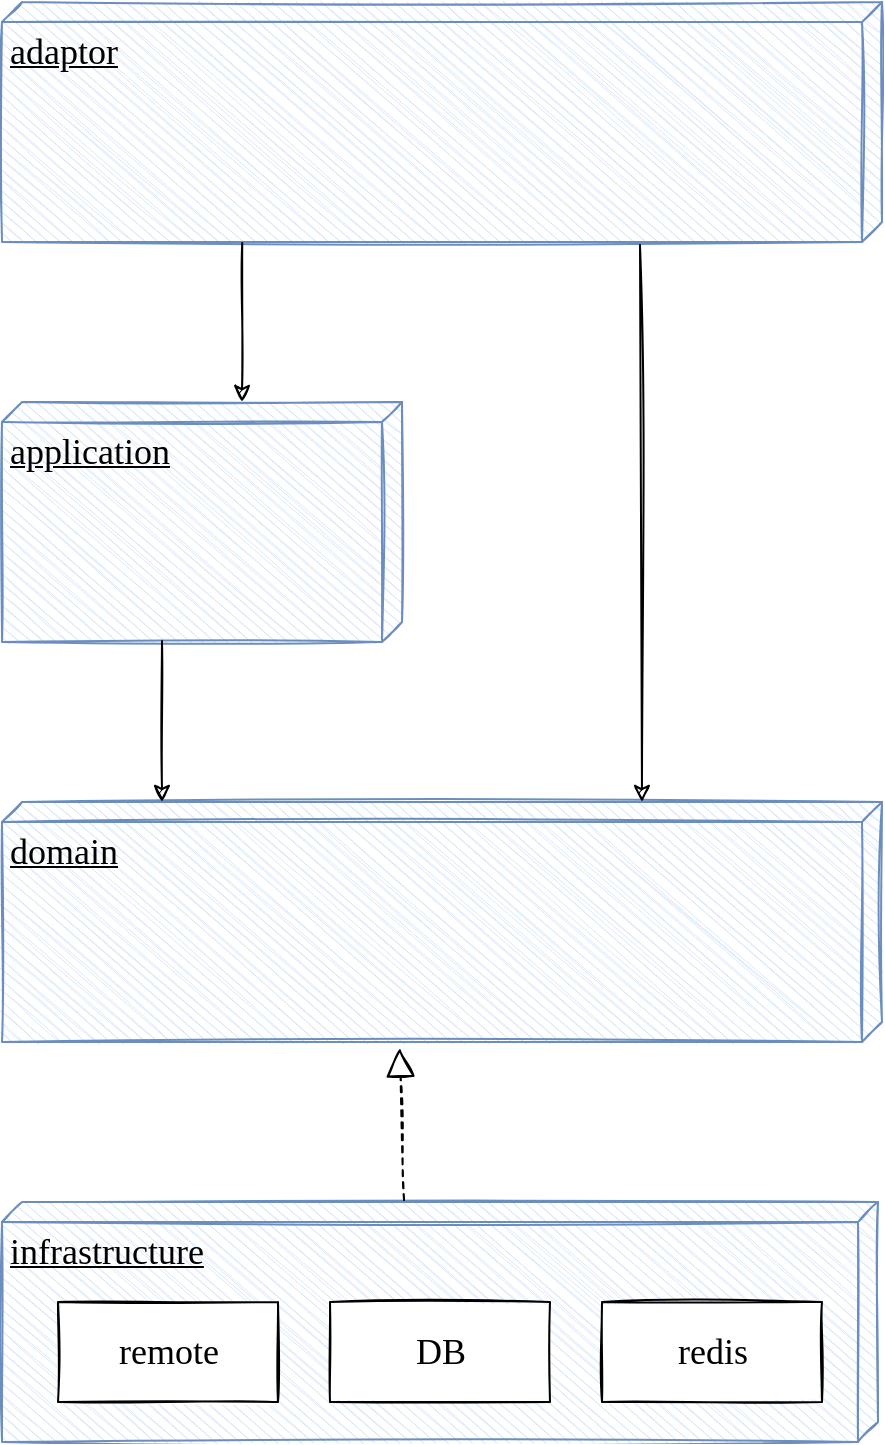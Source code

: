 <mxfile version="20.2.3" type="github">
  <diagram id="G9IM2b-KBaLbVhnD-9qH" name="第 1 页">
    <mxGraphModel dx="1362" dy="759" grid="1" gridSize="10" guides="1" tooltips="1" connect="1" arrows="1" fold="1" page="1" pageScale="1" pageWidth="827" pageHeight="1169" math="0" shadow="0">
      <root>
        <mxCell id="0" />
        <mxCell id="1" parent="0" />
        <mxCell id="1mjjmWCwAtXUTnqnqw8K-3" style="edgeStyle=orthogonalEdgeStyle;rounded=0;orthogonalLoop=1;jettySize=auto;html=1;exitX=0.5;exitY=1;exitDx=0;exitDy=0;fontFamily=Comic Sans MS;fontSize=18;" edge="1" parent="1">
          <mxGeometry relative="1" as="geometry">
            <mxPoint x="208" y="690" as="sourcePoint" />
            <mxPoint x="208" y="690" as="targetPoint" />
          </mxGeometry>
        </mxCell>
        <mxCell id="1mjjmWCwAtXUTnqnqw8K-4" value="infrastructure" style="verticalAlign=top;align=left;spacingTop=8;spacingLeft=2;spacingRight=12;shape=cube;size=10;direction=south;fontStyle=4;html=1;sketch=1;fontFamily=Comic Sans MS;fontSize=18;fillColor=#dae8fc;strokeColor=#6c8ebf;" vertex="1" parent="1">
          <mxGeometry x="80" y="640" width="438" height="120" as="geometry" />
        </mxCell>
        <mxCell id="1mjjmWCwAtXUTnqnqw8K-5" value="remote" style="html=1;sketch=1;fontFamily=Comic Sans MS;fontSize=18;" vertex="1" parent="1">
          <mxGeometry x="108" y="690" width="110" height="50" as="geometry" />
        </mxCell>
        <mxCell id="1mjjmWCwAtXUTnqnqw8K-6" value="DB" style="html=1;sketch=1;fontFamily=Comic Sans MS;fontSize=18;" vertex="1" parent="1">
          <mxGeometry x="244" y="690" width="110" height="50" as="geometry" />
        </mxCell>
        <mxCell id="1mjjmWCwAtXUTnqnqw8K-7" value="redis" style="html=1;sketch=1;fontFamily=Comic Sans MS;fontSize=18;" vertex="1" parent="1">
          <mxGeometry x="380" y="690" width="110" height="50" as="geometry" />
        </mxCell>
        <mxCell id="1mjjmWCwAtXUTnqnqw8K-8" value="domain" style="verticalAlign=top;align=left;spacingTop=8;spacingLeft=2;spacingRight=12;shape=cube;size=10;direction=south;fontStyle=4;html=1;sketch=1;fontFamily=Comic Sans MS;fontSize=18;fillColor=#dae8fc;strokeColor=#6c8ebf;" vertex="1" parent="1">
          <mxGeometry x="80" y="440" width="440" height="120" as="geometry" />
        </mxCell>
        <mxCell id="1mjjmWCwAtXUTnqnqw8K-10" value="" style="endArrow=block;dashed=1;endFill=0;endSize=12;html=1;rounded=0;fontFamily=Comic Sans MS;fontSize=18;exitX=-0.008;exitY=0.541;exitDx=0;exitDy=0;exitPerimeter=0;sketch=1;entryX=1.025;entryY=0.548;entryDx=0;entryDy=0;entryPerimeter=0;" edge="1" parent="1" source="1mjjmWCwAtXUTnqnqw8K-4" target="1mjjmWCwAtXUTnqnqw8K-8">
          <mxGeometry width="160" relative="1" as="geometry">
            <mxPoint x="280" y="540" as="sourcePoint" />
            <mxPoint x="160" y="570" as="targetPoint" />
          </mxGeometry>
        </mxCell>
        <mxCell id="1mjjmWCwAtXUTnqnqw8K-11" value="application" style="verticalAlign=top;align=left;spacingTop=8;spacingLeft=2;spacingRight=12;shape=cube;size=10;direction=south;fontStyle=4;html=1;sketch=1;fontFamily=Comic Sans MS;fontSize=18;fillColor=#dae8fc;strokeColor=#6c8ebf;" vertex="1" parent="1">
          <mxGeometry x="80" y="240" width="200" height="120" as="geometry" />
        </mxCell>
        <mxCell id="1mjjmWCwAtXUTnqnqw8K-12" value="adaptor" style="verticalAlign=top;align=left;spacingTop=8;spacingLeft=2;spacingRight=12;shape=cube;size=10;direction=south;fontStyle=4;html=1;sketch=1;fontFamily=Comic Sans MS;fontSize=18;fillColor=#dae8fc;strokeColor=#6c8ebf;" vertex="1" parent="1">
          <mxGeometry x="80" y="40" width="440" height="120" as="geometry" />
        </mxCell>
        <mxCell id="1mjjmWCwAtXUTnqnqw8K-13" value="" style="endArrow=classic;html=1;rounded=0;sketch=1;fontFamily=Comic Sans MS;fontSize=18;exitX=0.996;exitY=0.6;exitDx=0;exitDy=0;exitPerimeter=0;" edge="1" parent="1" source="1mjjmWCwAtXUTnqnqw8K-11">
          <mxGeometry width="50" height="50" relative="1" as="geometry">
            <mxPoint x="390" y="390" as="sourcePoint" />
            <mxPoint x="160" y="440" as="targetPoint" />
          </mxGeometry>
        </mxCell>
        <mxCell id="1mjjmWCwAtXUTnqnqw8K-14" value="" style="endArrow=classic;html=1;rounded=0;sketch=1;fontFamily=Comic Sans MS;fontSize=18;exitX=1.004;exitY=0.727;exitDx=0;exitDy=0;exitPerimeter=0;" edge="1" parent="1" source="1mjjmWCwAtXUTnqnqw8K-12">
          <mxGeometry width="50" height="50" relative="1" as="geometry">
            <mxPoint x="320" y="180.0" as="sourcePoint" />
            <mxPoint x="200" y="240" as="targetPoint" />
          </mxGeometry>
        </mxCell>
        <mxCell id="1mjjmWCwAtXUTnqnqw8K-15" value="" style="endArrow=classic;html=1;rounded=0;sketch=1;fontFamily=Comic Sans MS;fontSize=18;exitX=1.013;exitY=0.275;exitDx=0;exitDy=0;exitPerimeter=0;" edge="1" parent="1" source="1mjjmWCwAtXUTnqnqw8K-12">
          <mxGeometry width="50" height="50" relative="1" as="geometry">
            <mxPoint x="400" y="350" as="sourcePoint" />
            <mxPoint x="400" y="440" as="targetPoint" />
          </mxGeometry>
        </mxCell>
      </root>
    </mxGraphModel>
  </diagram>
</mxfile>
